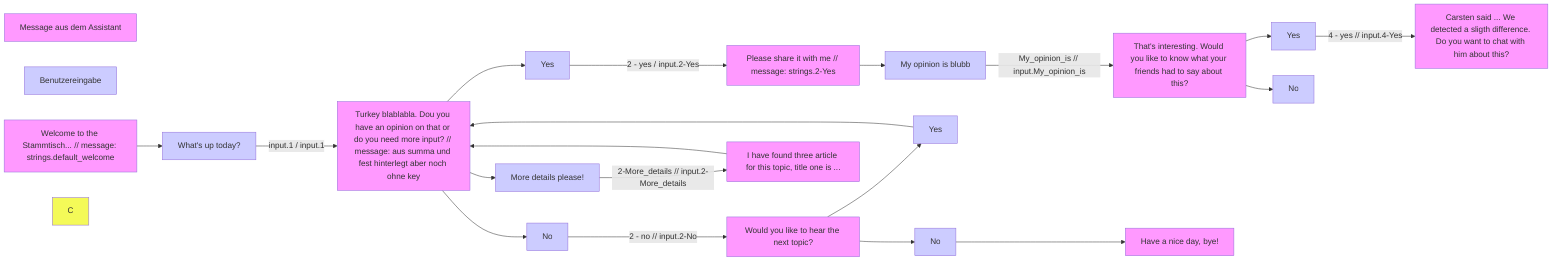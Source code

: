 graph LR
A[Message aus dem Assistant]
B[Benutzereingabe]
D[Welcome to the Stammtisch... // message: strings.default_welcome]
E[What's up today?]
G[Turkey blablabla. Dou you have an opinion on that or do you need more input? // message: aus summa und fest hinterlegt aber noch ohne key]
H[Yes]
I[No]
J[More details please!]
K[Please share it with me // message: strings.2-Yes]
L[My opinion is blubb]
M[That's interesting. Would you like to know what your friends had to say about this?]
N[Yes]
O[No]
P[Carsten said ... We detected a sligth difference. Do you want to chat with him about this?]
Q[Would you like to hear the next topic?]
R[Yes]
S[No]
T[Have a nice day, bye!]
U[I have found three article for this topic, title one is ...]

D --> E
E -->|input.1 / input.1| G
G --> H
G --> I
G --> J
H -->|2 - yes / input.2-Yes| K
K --> L
L -->|My_opinion_is // input.My_opinion_is| M
M --> N
M --> O
N -->|4 - yes // input.4-Yes| P
I -->|2 - no // input.2-No| Q
Q --> R
Q --> S
R --> G
S --> T
J -->|2-More_details // input.2-More_details| U
U --> G

style A fill:#f9f
style B fill:#ccf
style C fill:#F4FA58
style D fill:#f9f
style E fill:#ccf
style G fill:#f9f
style H fill:#ccf
style I fill:#ccf
style J fill:#ccf
style K fill:#f9f
style L fill:#ccf
style M fill:#f9f
style N fill:#ccf
style O fill:#ccf
style P fill: #f9f
style Q fill: #f9f
style R fill:#ccf
style S fill:#ccf
style T fill: #f9f
style U fill: #f9f